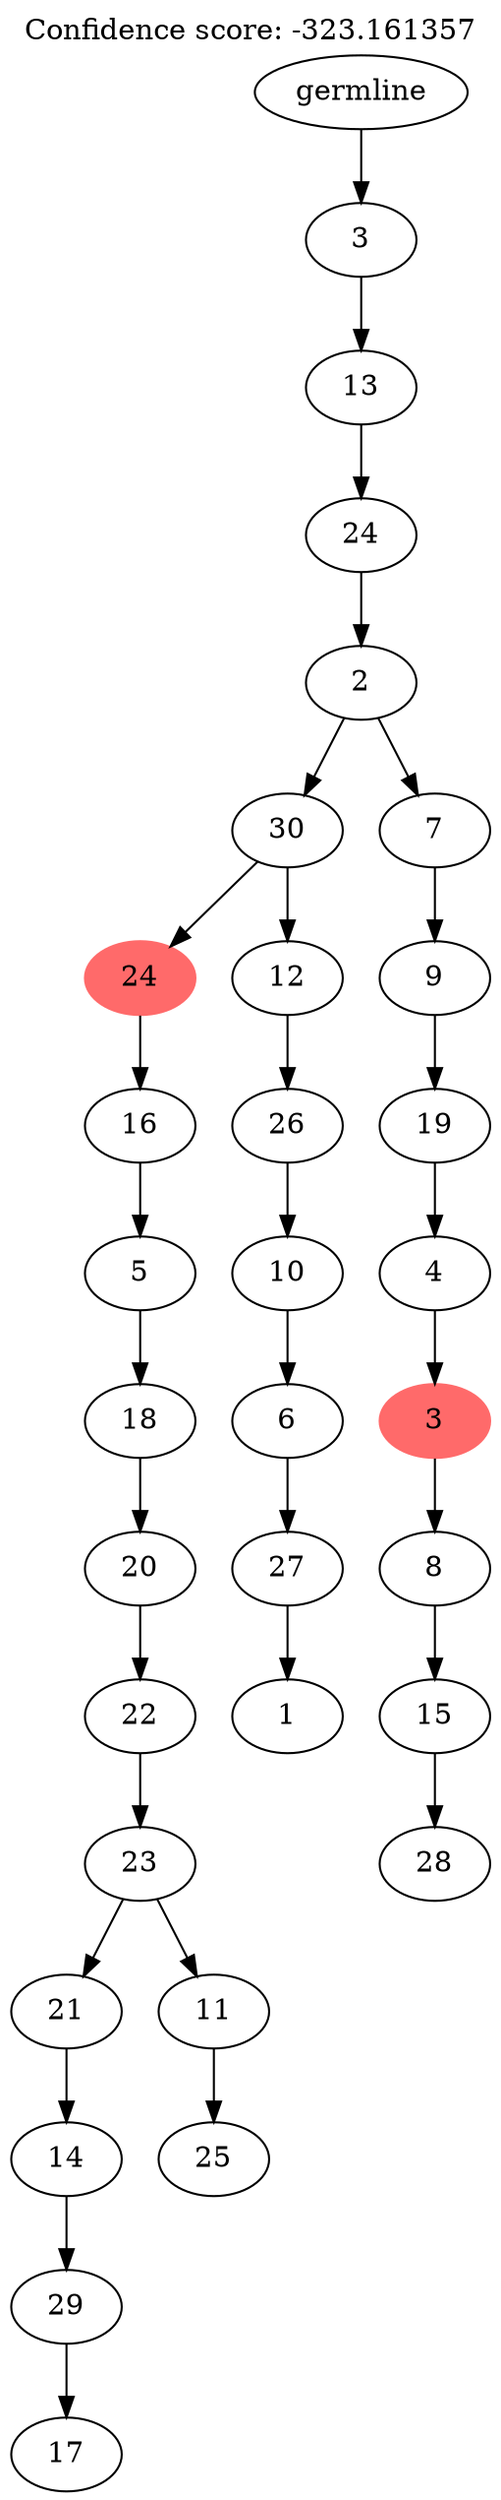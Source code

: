 digraph g {
	"31" -> "32";
	"32" [label="17"];
	"30" -> "31";
	"31" [label="29"];
	"29" -> "30";
	"30" [label="14"];
	"27" -> "28";
	"28" [label="25"];
	"26" -> "27";
	"27" [label="11"];
	"26" -> "29";
	"29" [label="21"];
	"25" -> "26";
	"26" [label="23"];
	"24" -> "25";
	"25" [label="22"];
	"23" -> "24";
	"24" [label="20"];
	"22" -> "23";
	"23" [label="18"];
	"21" -> "22";
	"22" [label="5"];
	"20" -> "21";
	"21" [label="16"];
	"18" -> "19";
	"19" [label="1"];
	"17" -> "18";
	"18" [label="27"];
	"16" -> "17";
	"17" [label="6"];
	"15" -> "16";
	"16" [label="10"];
	"14" -> "15";
	"15" [label="26"];
	"13" -> "14";
	"14" [label="12"];
	"13" -> "20";
	"20" [color=indianred1, style=filled, label="24"];
	"11" -> "12";
	"12" [label="28"];
	"10" -> "11";
	"11" [label="15"];
	"9" -> "10";
	"10" [label="8"];
	"8" -> "9";
	"9" [color=indianred1, style=filled, label="3"];
	"7" -> "8";
	"8" [label="4"];
	"6" -> "7";
	"7" [label="19"];
	"5" -> "6";
	"6" [label="9"];
	"4" -> "5";
	"5" [label="7"];
	"4" -> "13";
	"13" [label="30"];
	"3" -> "4";
	"4" [label="2"];
	"2" -> "3";
	"3" [label="24"];
	"1" -> "2";
	"2" [label="13"];
	"0" -> "1";
	"1" [label="3"];
	"0" [label="germline"];
	labelloc="t";
	label="Confidence score: -323.161357";
}
